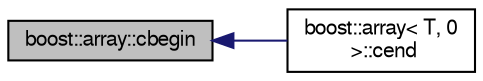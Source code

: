 digraph "boost::array::cbegin"
{
  bgcolor="transparent";
  edge [fontname="FreeSans",fontsize="10",labelfontname="FreeSans",labelfontsize="10"];
  node [fontname="FreeSans",fontsize="10",shape=record];
  rankdir="LR";
  Node1 [label="boost::array::cbegin",height=0.2,width=0.4,color="black", fillcolor="grey75", style="filled" fontcolor="black"];
  Node1 -> Node2 [dir="back",color="midnightblue",fontsize="10",style="solid",fontname="FreeSans"];
  Node2 [label="boost::array\< T, 0\l \>::cend",height=0.2,width=0.4,color="black",URL="$d4/d6a/classboost_1_1array_3_01T_00_010_01_4.html#adc81e5b33e5b62a3622ba03c29217dbe"];
}
